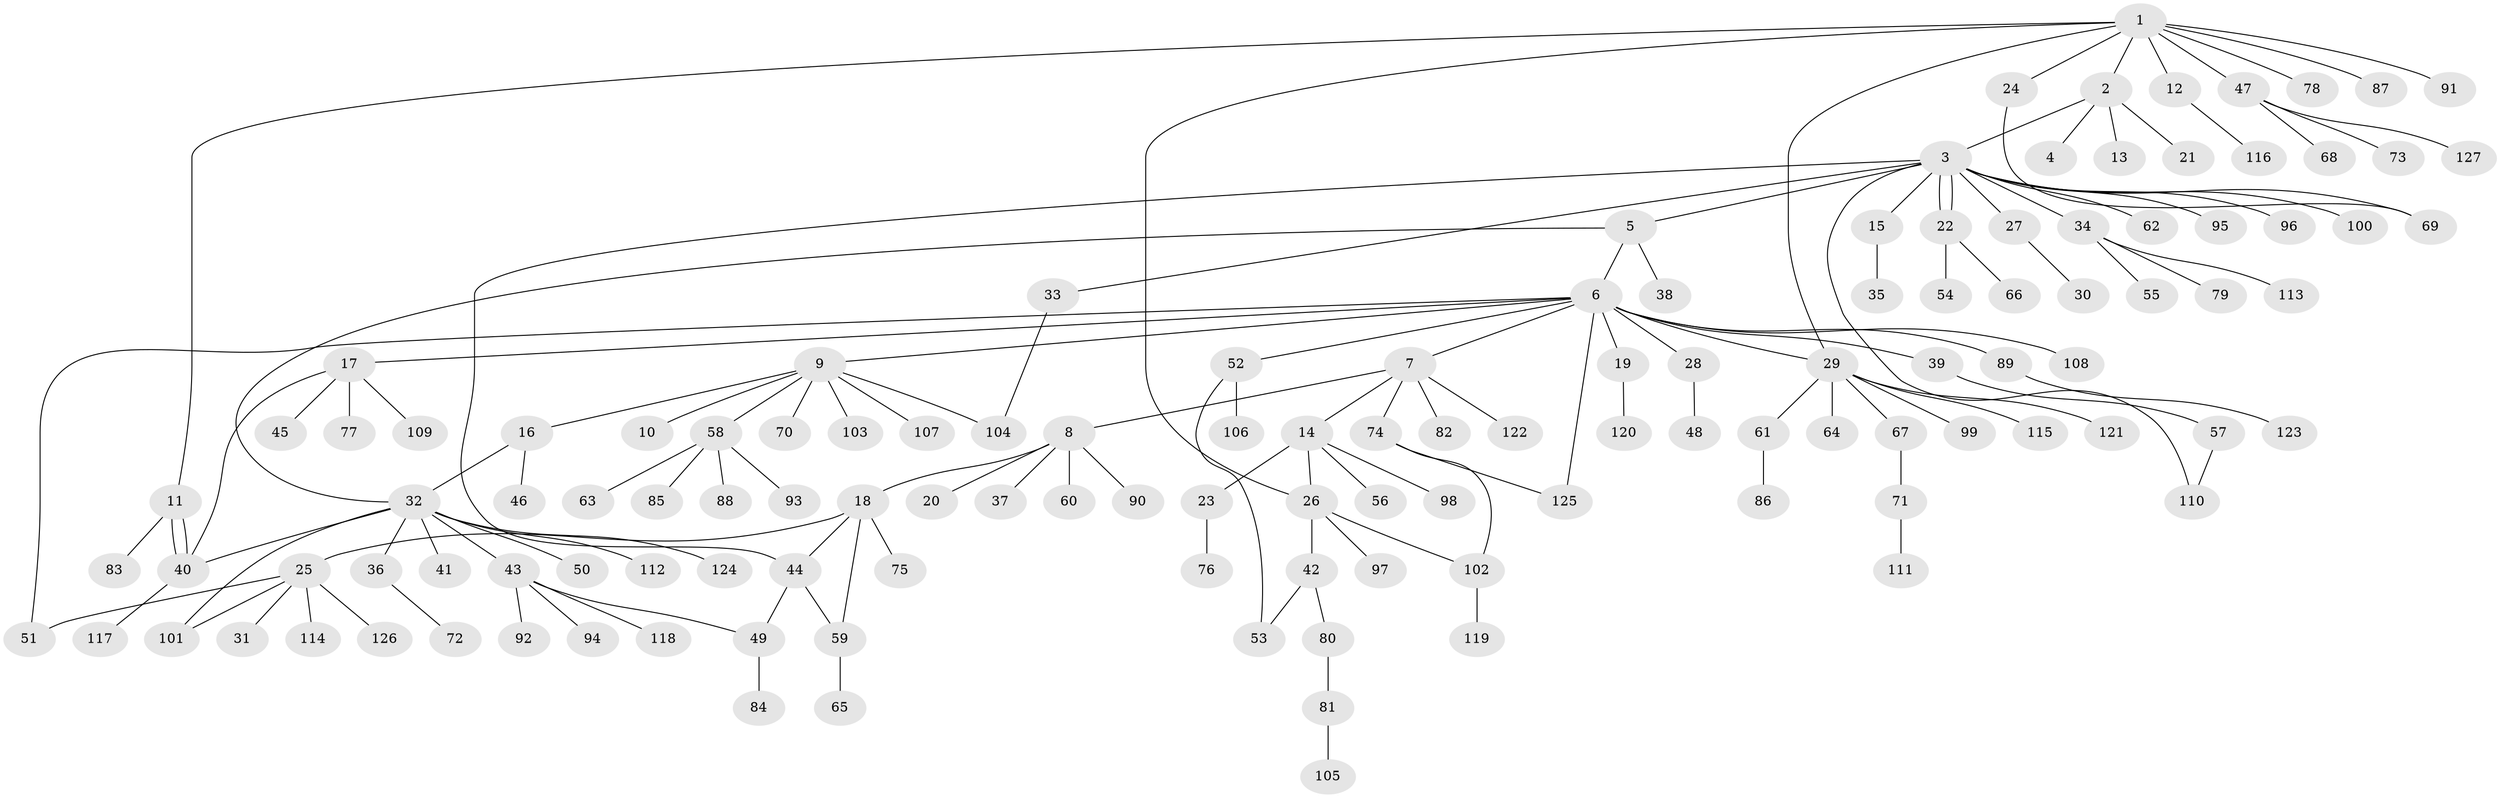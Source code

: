 // coarse degree distribution, {13: 0.010416666666666666, 15: 0.010416666666666666, 1: 0.6354166666666666, 3: 0.08333333333333333, 16: 0.010416666666666666, 10: 0.010416666666666666, 7: 0.020833333333333332, 5: 0.020833333333333332, 8: 0.010416666666666666, 2: 0.13541666666666666, 4: 0.03125, 6: 0.010416666666666666, 9: 0.010416666666666666}
// Generated by graph-tools (version 1.1) at 2025/23/03/03/25 07:23:55]
// undirected, 127 vertices, 144 edges
graph export_dot {
graph [start="1"]
  node [color=gray90,style=filled];
  1;
  2;
  3;
  4;
  5;
  6;
  7;
  8;
  9;
  10;
  11;
  12;
  13;
  14;
  15;
  16;
  17;
  18;
  19;
  20;
  21;
  22;
  23;
  24;
  25;
  26;
  27;
  28;
  29;
  30;
  31;
  32;
  33;
  34;
  35;
  36;
  37;
  38;
  39;
  40;
  41;
  42;
  43;
  44;
  45;
  46;
  47;
  48;
  49;
  50;
  51;
  52;
  53;
  54;
  55;
  56;
  57;
  58;
  59;
  60;
  61;
  62;
  63;
  64;
  65;
  66;
  67;
  68;
  69;
  70;
  71;
  72;
  73;
  74;
  75;
  76;
  77;
  78;
  79;
  80;
  81;
  82;
  83;
  84;
  85;
  86;
  87;
  88;
  89;
  90;
  91;
  92;
  93;
  94;
  95;
  96;
  97;
  98;
  99;
  100;
  101;
  102;
  103;
  104;
  105;
  106;
  107;
  108;
  109;
  110;
  111;
  112;
  113;
  114;
  115;
  116;
  117;
  118;
  119;
  120;
  121;
  122;
  123;
  124;
  125;
  126;
  127;
  1 -- 2;
  1 -- 11;
  1 -- 12;
  1 -- 24;
  1 -- 26;
  1 -- 29;
  1 -- 47;
  1 -- 78;
  1 -- 87;
  1 -- 91;
  2 -- 3;
  2 -- 4;
  2 -- 13;
  2 -- 21;
  3 -- 5;
  3 -- 15;
  3 -- 22;
  3 -- 22;
  3 -- 27;
  3 -- 33;
  3 -- 34;
  3 -- 44;
  3 -- 62;
  3 -- 69;
  3 -- 95;
  3 -- 96;
  3 -- 100;
  3 -- 110;
  5 -- 6;
  5 -- 32;
  5 -- 38;
  6 -- 7;
  6 -- 9;
  6 -- 17;
  6 -- 19;
  6 -- 28;
  6 -- 29;
  6 -- 39;
  6 -- 51;
  6 -- 52;
  6 -- 89;
  6 -- 108;
  6 -- 125;
  7 -- 8;
  7 -- 14;
  7 -- 74;
  7 -- 82;
  7 -- 122;
  8 -- 18;
  8 -- 20;
  8 -- 37;
  8 -- 60;
  8 -- 90;
  9 -- 10;
  9 -- 16;
  9 -- 58;
  9 -- 70;
  9 -- 103;
  9 -- 104;
  9 -- 107;
  11 -- 40;
  11 -- 40;
  11 -- 83;
  12 -- 116;
  14 -- 23;
  14 -- 26;
  14 -- 56;
  14 -- 98;
  15 -- 35;
  16 -- 32;
  16 -- 46;
  17 -- 40;
  17 -- 45;
  17 -- 77;
  17 -- 109;
  18 -- 25;
  18 -- 44;
  18 -- 59;
  18 -- 75;
  19 -- 120;
  22 -- 54;
  22 -- 66;
  23 -- 76;
  24 -- 69;
  25 -- 31;
  25 -- 51;
  25 -- 101;
  25 -- 114;
  25 -- 126;
  26 -- 42;
  26 -- 97;
  26 -- 102;
  27 -- 30;
  28 -- 48;
  29 -- 61;
  29 -- 64;
  29 -- 67;
  29 -- 99;
  29 -- 115;
  29 -- 121;
  32 -- 36;
  32 -- 40;
  32 -- 41;
  32 -- 43;
  32 -- 50;
  32 -- 101;
  32 -- 112;
  32 -- 124;
  33 -- 104;
  34 -- 55;
  34 -- 79;
  34 -- 113;
  36 -- 72;
  39 -- 57;
  40 -- 117;
  42 -- 53;
  42 -- 80;
  43 -- 49;
  43 -- 92;
  43 -- 94;
  43 -- 118;
  44 -- 49;
  44 -- 59;
  47 -- 68;
  47 -- 73;
  47 -- 127;
  49 -- 84;
  52 -- 53;
  52 -- 106;
  57 -- 110;
  58 -- 63;
  58 -- 85;
  58 -- 88;
  58 -- 93;
  59 -- 65;
  61 -- 86;
  67 -- 71;
  71 -- 111;
  74 -- 102;
  74 -- 125;
  80 -- 81;
  81 -- 105;
  89 -- 123;
  102 -- 119;
}
